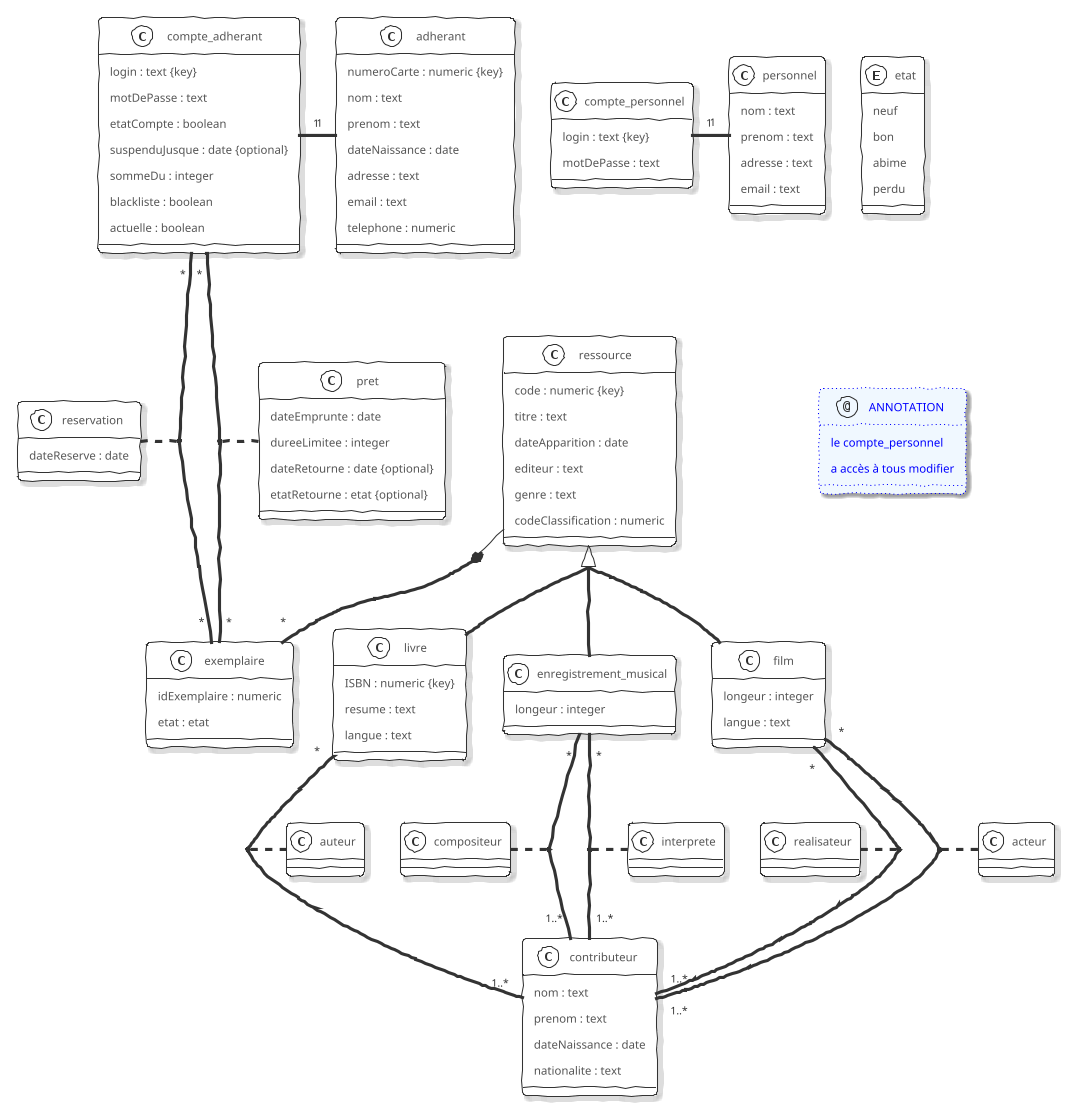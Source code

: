 @startuml MCD Biblio
!theme sketchy-outline
skinparam Shadowing true
annotation ANNOTATION #aliceblue;line:blue;line.dotted;text:blue 
{
    le compte_personnel 
    a accès à tous modifier
}
etat -[hidden]- ANNOTATION

class ressource
class exemplaire
enum etat 

class compte_personnel
class personnel 
class compte_adherant
class adherant

class pret 
class reservation

together {
class livre
class film
class enregistrement_musical
}
class auteur
class realisateur
class acteur
class compositeur
class interprete

skinparam groupInheritance 2
ressource <|-- livre
ressource <|-- film
ressource <|-- enregistrement_musical

skinparam activity {
    ArrowFontSize 10
}
livre "*" -- "1..*" contributeur
' : < ecrit
(livre, contributeur) . auteur
enregistrement_musical "*" - "1..*" contributeur
' : < compose 
(enregistrement_musical, contributeur) . compositeur
enregistrement_musical "*" - "1..*" contributeur
' : < interprete 
(enregistrement_musical, contributeur) . interprete
film "*" - "1..*" contributeur
' : < realise 
(film, contributeur) . realisateur
film "*" - "1..*" contributeur
' : < acte 
(film, contributeur) . acteur

ressource *-- "*" exemplaire

compte_personnel "1" - "1" personnel
'compte_personnel "*" -- "*" ressource
compte_adherant "1" - "1" adherant
compte_adherant "*" -- "*" exemplaire
(compte_adherant, exemplaire) . reservation
compte_adherant "*" -- "*" exemplaire
(compte_adherant, exemplaire) . pret

enum etat{
    neuf 
    bon
    abime 
    perdu
}

class ressource{
    'Numeric manque paramètre
    code : numeric {key}
    titre : text
    dateApparition : date 
    editeur : text
    genre : text
    codeClassification : numeric
}

class contributeur{
    nom : text
    prenom : text
    dateNaissance : date
    nationalite : text
}

class livre{
    ISBN : numeric {key}
    resume : text
    langue : text
}

class film{
    longeur : integer
    langue : text
}

class enregistrement_musical{
    longeur : integer
}

class exemplaire{
    idExemplaire : numeric
    etat : etat
}

class personnel{
    nom : text
    prenom : text
    adresse : text
    email : text
}

class compte_personnel{
    login : text {key}
    motDePasse : text
}

class adherant{
    numeroCarte : numeric {key}
    nom : text
    prenom : text
    dateNaissance : date
    adresse : text
    email : text
    telephone : numeric
}

'Un héritage pour compte_adhérant?

class compte_adherant{
    login : text {key}
    motDePasse : text
    etatCompte : boolean
    suspenduJusque : date {optional}
    sommeDu : integer
    blackliste : boolean
    actuelle : boolean
}

class pret{
    dateEmprunte : date
    dureeLimitee : integer
    dateRetourne : date {optional}
    etatRetourne : etat {optional}
}

class reservation{
    dateReserve : date
}

@enduml
